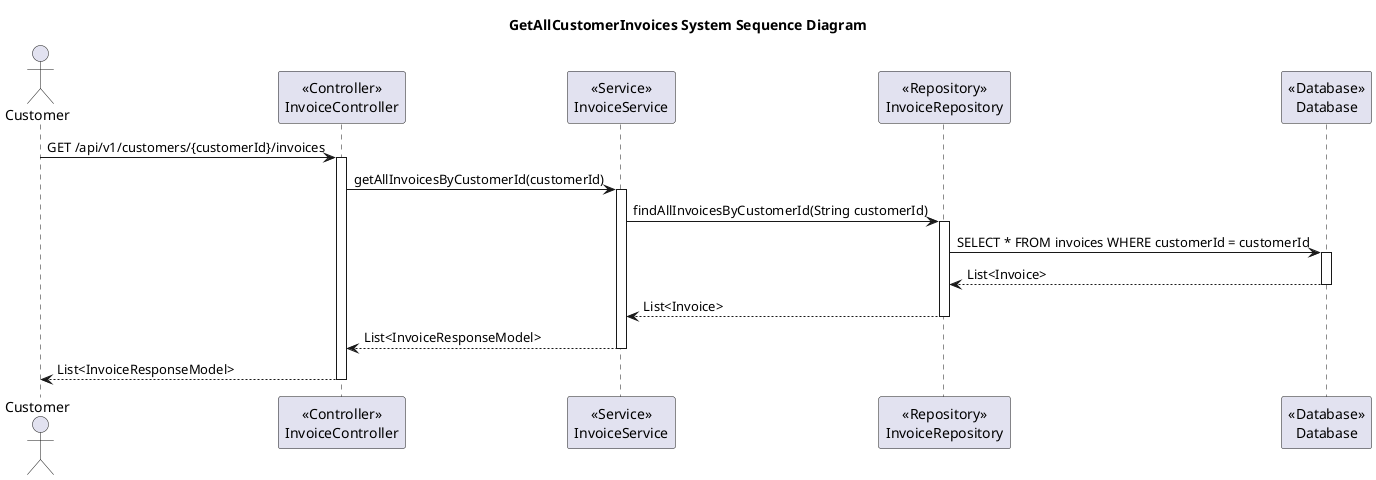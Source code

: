 @startuml
title GetAllCustomerInvoices System Sequence Diagram

actor Customer

participant InvoiceController as "<<Controller>>\nInvoiceController"
participant InvoiceService as "<<Service>>\nInvoiceService"
participant InvoiceRepository as "<<Repository>>\nInvoiceRepository"
participant Database as "<<Database>>\nDatabase"

Customer -> InvoiceController: GET /api/v1/customers/{customerId}/invoices
activate InvoiceController

InvoiceController -> InvoiceService: getAllInvoicesByCustomerId(customerId)
activate InvoiceService

InvoiceService -> InvoiceRepository: findAllInvoicesByCustomerId(String customerId)
activate InvoiceRepository

InvoiceRepository -> Database: SELECT * FROM invoices WHERE customerId = customerId
activate Database

Database --> InvoiceRepository: List<Invoice>
deactivate Database

InvoiceRepository --> InvoiceService: List<Invoice>
deactivate InvoiceRepository

InvoiceService --> InvoiceController: List<InvoiceResponseModel>
deactivate InvoiceService

InvoiceController --> Customer: List<InvoiceResponseModel>
deactivate InvoiceController
@enduml

